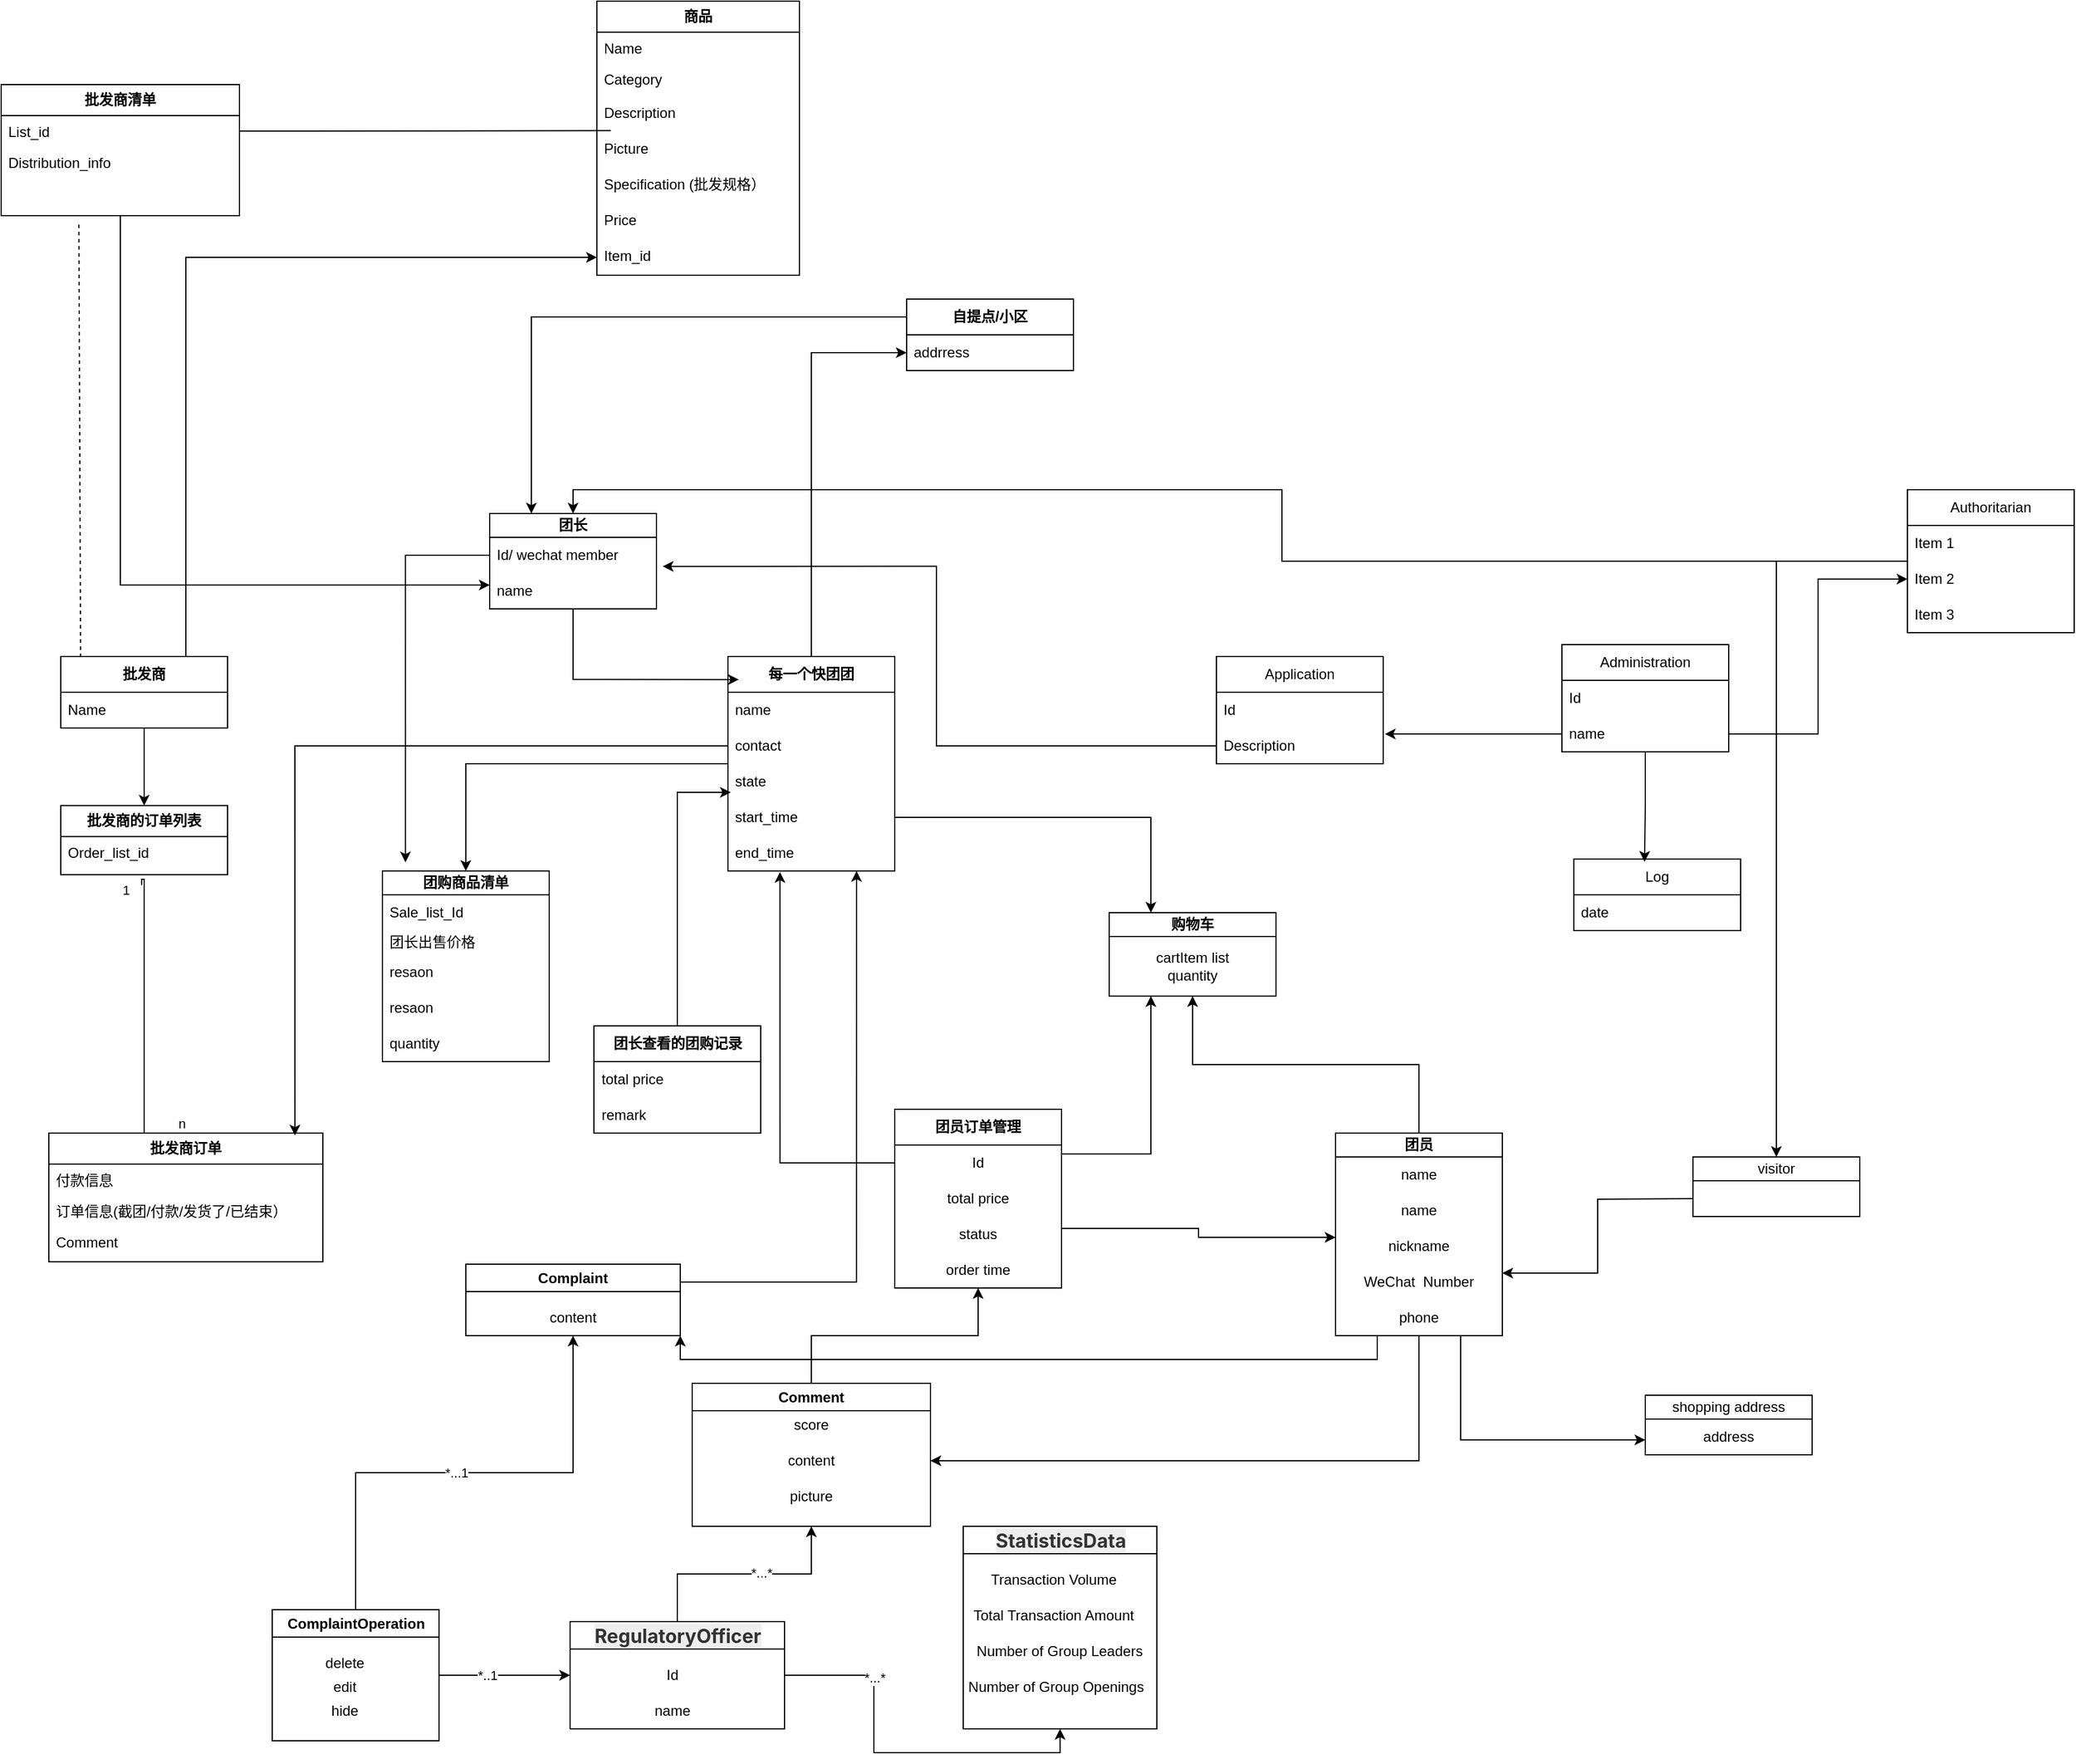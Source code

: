 <mxfile version="22.1.7" type="github">
  <diagram id="C5RBs43oDa-KdzZeNtuy" name="Page-1">
    <mxGraphModel dx="1472" dy="5381" grid="1" gridSize="10" guides="1" tooltips="1" connect="1" arrows="1" fold="1" page="1" pageScale="1" pageWidth="3300" pageHeight="4681" math="0" shadow="0">
      <root>
        <mxCell id="WIyWlLk6GJQsqaUBKTNV-0" />
        <mxCell id="WIyWlLk6GJQsqaUBKTNV-1" parent="WIyWlLk6GJQsqaUBKTNV-0" />
        <mxCell id="FLSXRcaQrhQpmI6K3BEs-14" value="&lt;b&gt;团长&lt;/b&gt;" style="swimlane;fontStyle=0;childLayout=stackLayout;horizontal=1;startSize=20;horizontalStack=0;resizeParent=1;resizeParentMax=0;resizeLast=0;collapsible=1;marginBottom=0;whiteSpace=wrap;html=1;" parent="WIyWlLk6GJQsqaUBKTNV-1" vertex="1">
          <mxGeometry x="970" y="250" width="140" height="80" as="geometry" />
        </mxCell>
        <mxCell id="FLSXRcaQrhQpmI6K3BEs-15" value="Id/ wechat member" style="text;strokeColor=none;fillColor=none;align=left;verticalAlign=middle;spacingLeft=4;spacingRight=4;overflow=hidden;points=[[0,0.5],[1,0.5]];portConstraint=eastwest;rotatable=0;whiteSpace=wrap;html=1;" parent="FLSXRcaQrhQpmI6K3BEs-14" vertex="1">
          <mxGeometry y="20" width="140" height="30" as="geometry" />
        </mxCell>
        <mxCell id="FLSXRcaQrhQpmI6K3BEs-16" value="name" style="text;strokeColor=none;fillColor=none;align=left;verticalAlign=middle;spacingLeft=4;spacingRight=4;overflow=hidden;points=[[0,0.5],[1,0.5]];portConstraint=eastwest;rotatable=0;whiteSpace=wrap;html=1;" parent="FLSXRcaQrhQpmI6K3BEs-14" vertex="1">
          <mxGeometry y="50" width="140" height="30" as="geometry" />
        </mxCell>
        <mxCell id="FLSXRcaQrhQpmI6K3BEs-63" style="edgeStyle=orthogonalEdgeStyle;rounded=0;orthogonalLoop=1;jettySize=auto;html=1;entryX=0.5;entryY=0;entryDx=0;entryDy=0;" parent="WIyWlLk6GJQsqaUBKTNV-1" source="FLSXRcaQrhQpmI6K3BEs-18" target="FLSXRcaQrhQpmI6K3BEs-44" edge="1">
          <mxGeometry relative="1" as="geometry" />
        </mxCell>
        <mxCell id="FLSXRcaQrhQpmI6K3BEs-76" style="edgeStyle=orthogonalEdgeStyle;rounded=0;orthogonalLoop=1;jettySize=auto;html=1;entryX=0;entryY=0.5;entryDx=0;entryDy=0;" parent="WIyWlLk6GJQsqaUBKTNV-1" source="FLSXRcaQrhQpmI6K3BEs-18" target="FLSXRcaQrhQpmI6K3BEs-23" edge="1">
          <mxGeometry relative="1" as="geometry" />
        </mxCell>
        <mxCell id="FLSXRcaQrhQpmI6K3BEs-18" value="&lt;b&gt;每一个快团团&lt;br&gt;&lt;/b&gt;" style="swimlane;fontStyle=0;childLayout=stackLayout;horizontal=1;startSize=30;horizontalStack=0;resizeParent=1;resizeParentMax=0;resizeLast=0;collapsible=1;marginBottom=0;whiteSpace=wrap;html=1;" parent="WIyWlLk6GJQsqaUBKTNV-1" vertex="1">
          <mxGeometry x="1170" y="370" width="140" height="180" as="geometry">
            <mxRectangle x="400" y="420" width="180" height="30" as="alternateBounds" />
          </mxGeometry>
        </mxCell>
        <mxCell id="FLSXRcaQrhQpmI6K3BEs-32" value="name" style="text;strokeColor=none;fillColor=none;align=left;verticalAlign=middle;spacingLeft=4;spacingRight=4;overflow=hidden;points=[[0,0.5],[1,0.5]];portConstraint=eastwest;rotatable=0;whiteSpace=wrap;html=1;" parent="FLSXRcaQrhQpmI6K3BEs-18" vertex="1">
          <mxGeometry y="30" width="140" height="30" as="geometry" />
        </mxCell>
        <mxCell id="FLSXRcaQrhQpmI6K3BEs-35" value="contact" style="text;strokeColor=none;fillColor=none;align=left;verticalAlign=middle;spacingLeft=4;spacingRight=4;overflow=hidden;points=[[0,0.5],[1,0.5]];portConstraint=eastwest;rotatable=0;whiteSpace=wrap;html=1;" parent="FLSXRcaQrhQpmI6K3BEs-18" vertex="1">
          <mxGeometry y="60" width="140" height="30" as="geometry" />
        </mxCell>
        <mxCell id="FLSXRcaQrhQpmI6K3BEs-38" value="state" style="text;strokeColor=none;fillColor=none;align=left;verticalAlign=middle;spacingLeft=4;spacingRight=4;overflow=hidden;points=[[0,0.5],[1,0.5]];portConstraint=eastwest;rotatable=0;whiteSpace=wrap;html=1;" parent="FLSXRcaQrhQpmI6K3BEs-18" vertex="1">
          <mxGeometry y="90" width="140" height="30" as="geometry" />
        </mxCell>
        <mxCell id="FLSXRcaQrhQpmI6K3BEs-37" value="start_time" style="text;strokeColor=none;fillColor=none;align=left;verticalAlign=middle;spacingLeft=4;spacingRight=4;overflow=hidden;points=[[0,0.5],[1,0.5]];portConstraint=eastwest;rotatable=0;whiteSpace=wrap;html=1;" parent="FLSXRcaQrhQpmI6K3BEs-18" vertex="1">
          <mxGeometry y="120" width="140" height="30" as="geometry" />
        </mxCell>
        <mxCell id="FLSXRcaQrhQpmI6K3BEs-78" value="end_time" style="text;strokeColor=none;fillColor=none;align=left;verticalAlign=middle;spacingLeft=4;spacingRight=4;overflow=hidden;points=[[0,0.5],[1,0.5]];portConstraint=eastwest;rotatable=0;whiteSpace=wrap;html=1;" parent="FLSXRcaQrhQpmI6K3BEs-18" vertex="1">
          <mxGeometry y="150" width="140" height="30" as="geometry" />
        </mxCell>
        <mxCell id="auKf7v6juUtQ2hiqWVoD-31" style="edgeStyle=orthogonalEdgeStyle;rounded=0;orthogonalLoop=1;jettySize=auto;html=1;exitX=0;exitY=0.25;exitDx=0;exitDy=0;entryX=0.25;entryY=0;entryDx=0;entryDy=0;" edge="1" parent="WIyWlLk6GJQsqaUBKTNV-1" source="FLSXRcaQrhQpmI6K3BEs-22" target="FLSXRcaQrhQpmI6K3BEs-14">
          <mxGeometry relative="1" as="geometry" />
        </mxCell>
        <mxCell id="FLSXRcaQrhQpmI6K3BEs-22" value="&lt;b&gt;自提点/小区&lt;/b&gt;" style="swimlane;fontStyle=0;childLayout=stackLayout;horizontal=1;startSize=30;horizontalStack=0;resizeParent=1;resizeParentMax=0;resizeLast=0;collapsible=1;marginBottom=0;whiteSpace=wrap;html=1;" parent="WIyWlLk6GJQsqaUBKTNV-1" vertex="1">
          <mxGeometry x="1320" y="70" width="140" height="60" as="geometry" />
        </mxCell>
        <mxCell id="FLSXRcaQrhQpmI6K3BEs-23" value="addrress" style="text;strokeColor=none;fillColor=none;align=left;verticalAlign=middle;spacingLeft=4;spacingRight=4;overflow=hidden;points=[[0,0.5],[1,0.5]];portConstraint=eastwest;rotatable=0;whiteSpace=wrap;html=1;" parent="FLSXRcaQrhQpmI6K3BEs-22" vertex="1">
          <mxGeometry y="30" width="140" height="30" as="geometry" />
        </mxCell>
        <mxCell id="zHlE6_r6prWZN4EpeiVe-24" style="edgeStyle=orthogonalEdgeStyle;rounded=0;orthogonalLoop=1;jettySize=auto;html=1;exitX=0.5;exitY=1;exitDx=0;exitDy=0;entryX=0.5;entryY=0;entryDx=0;entryDy=0;" parent="WIyWlLk6GJQsqaUBKTNV-1" source="FLSXRcaQrhQpmI6K3BEs-27" target="zHlE6_r6prWZN4EpeiVe-20" edge="1">
          <mxGeometry relative="1" as="geometry" />
        </mxCell>
        <mxCell id="auKf7v6juUtQ2hiqWVoD-27" style="edgeStyle=orthogonalEdgeStyle;rounded=0;orthogonalLoop=1;jettySize=auto;html=1;exitX=0.75;exitY=0;exitDx=0;exitDy=0;entryX=0;entryY=0.5;entryDx=0;entryDy=0;" edge="1" parent="WIyWlLk6GJQsqaUBKTNV-1" source="FLSXRcaQrhQpmI6K3BEs-27" target="zHlE6_r6prWZN4EpeiVe-7">
          <mxGeometry relative="1" as="geometry" />
        </mxCell>
        <mxCell id="FLSXRcaQrhQpmI6K3BEs-27" value="&lt;b&gt;批发商&lt;/b&gt;" style="swimlane;fontStyle=0;childLayout=stackLayout;horizontal=1;startSize=30;horizontalStack=0;resizeParent=1;resizeParentMax=0;resizeLast=0;collapsible=1;marginBottom=0;whiteSpace=wrap;html=1;" parent="WIyWlLk6GJQsqaUBKTNV-1" vertex="1">
          <mxGeometry x="610" y="370" width="140" height="60" as="geometry" />
        </mxCell>
        <mxCell id="FLSXRcaQrhQpmI6K3BEs-29" value="Name" style="text;strokeColor=none;fillColor=none;align=left;verticalAlign=middle;spacingLeft=4;spacingRight=4;overflow=hidden;points=[[0,0.5],[1,0.5]];portConstraint=eastwest;rotatable=0;whiteSpace=wrap;html=1;" parent="FLSXRcaQrhQpmI6K3BEs-27" vertex="1">
          <mxGeometry y="30" width="140" height="30" as="geometry" />
        </mxCell>
        <mxCell id="FLSXRcaQrhQpmI6K3BEs-44" value="&lt;b&gt;团购商品清单&lt;/b&gt;" style="swimlane;fontStyle=0;childLayout=stackLayout;horizontal=1;startSize=20;horizontalStack=0;resizeParent=1;resizeParentMax=0;resizeLast=0;collapsible=1;marginBottom=0;whiteSpace=wrap;html=1;" parent="WIyWlLk6GJQsqaUBKTNV-1" vertex="1">
          <mxGeometry x="880" y="550" width="140" height="160" as="geometry" />
        </mxCell>
        <mxCell id="FLSXRcaQrhQpmI6K3BEs-72" value="Sale_list_Id" style="text;strokeColor=none;fillColor=none;align=left;verticalAlign=middle;spacingLeft=4;spacingRight=4;overflow=hidden;points=[[0,0.5],[1,0.5]];portConstraint=eastwest;rotatable=0;whiteSpace=wrap;html=1;" parent="FLSXRcaQrhQpmI6K3BEs-44" vertex="1">
          <mxGeometry y="20" width="140" height="30" as="geometry" />
        </mxCell>
        <mxCell id="FLSXRcaQrhQpmI6K3BEs-45" value="团长出售价格" style="text;strokeColor=none;fillColor=none;align=left;verticalAlign=middle;spacingLeft=4;spacingRight=4;overflow=hidden;points=[[0,0.5],[1,0.5]];portConstraint=eastwest;rotatable=0;whiteSpace=wrap;html=1;" parent="FLSXRcaQrhQpmI6K3BEs-44" vertex="1">
          <mxGeometry y="50" width="140" height="20" as="geometry" />
        </mxCell>
        <mxCell id="FLSXRcaQrhQpmI6K3BEs-77" value="resaon" style="text;strokeColor=none;fillColor=none;align=left;verticalAlign=middle;spacingLeft=4;spacingRight=4;overflow=hidden;points=[[0,0.5],[1,0.5]];portConstraint=eastwest;rotatable=0;whiteSpace=wrap;html=1;" parent="FLSXRcaQrhQpmI6K3BEs-44" vertex="1">
          <mxGeometry y="70" width="140" height="30" as="geometry" />
        </mxCell>
        <mxCell id="zHlE6_r6prWZN4EpeiVe-36" value="resaon" style="text;strokeColor=none;fillColor=none;align=left;verticalAlign=middle;spacingLeft=4;spacingRight=4;overflow=hidden;points=[[0,0.5],[1,0.5]];portConstraint=eastwest;rotatable=0;whiteSpace=wrap;html=1;" parent="FLSXRcaQrhQpmI6K3BEs-44" vertex="1">
          <mxGeometry y="100" width="140" height="30" as="geometry" />
        </mxCell>
        <mxCell id="FLSXRcaQrhQpmI6K3BEs-73" value="quantity" style="text;strokeColor=none;fillColor=none;align=left;verticalAlign=middle;spacingLeft=4;spacingRight=4;overflow=hidden;points=[[0,0.5],[1,0.5]];portConstraint=eastwest;rotatable=0;whiteSpace=wrap;html=1;" parent="FLSXRcaQrhQpmI6K3BEs-44" vertex="1">
          <mxGeometry y="130" width="140" height="30" as="geometry" />
        </mxCell>
        <mxCell id="auKf7v6juUtQ2hiqWVoD-48" style="edgeStyle=orthogonalEdgeStyle;rounded=0;orthogonalLoop=1;jettySize=auto;html=1;exitX=1;exitY=0.25;exitDx=0;exitDy=0;entryX=0.25;entryY=1;entryDx=0;entryDy=0;" edge="1" parent="WIyWlLk6GJQsqaUBKTNV-1" source="FLSXRcaQrhQpmI6K3BEs-79" target="Furqx0xMMHO9A0EJm0AI-12">
          <mxGeometry relative="1" as="geometry" />
        </mxCell>
        <mxCell id="FLSXRcaQrhQpmI6K3BEs-79" value="团员订单管理" style="swimlane;fontStyle=1;childLayout=stackLayout;horizontal=1;startSize=30;horizontalStack=0;resizeParent=1;resizeParentMax=0;resizeLast=0;collapsible=1;marginBottom=0;whiteSpace=wrap;html=1;" parent="WIyWlLk6GJQsqaUBKTNV-1" vertex="1">
          <mxGeometry x="1310" y="750" width="140" height="150" as="geometry" />
        </mxCell>
        <mxCell id="Furqx0xMMHO9A0EJm0AI-26" value="Id" style="text;strokeColor=none;align=center;fillColor=none;html=1;verticalAlign=middle;whiteSpace=wrap;rounded=0;" parent="FLSXRcaQrhQpmI6K3BEs-79" vertex="1">
          <mxGeometry y="30" width="140" height="30" as="geometry" />
        </mxCell>
        <mxCell id="Furqx0xMMHO9A0EJm0AI-27" value="total price" style="text;strokeColor=none;align=center;fillColor=none;html=1;verticalAlign=middle;whiteSpace=wrap;rounded=0;" parent="FLSXRcaQrhQpmI6K3BEs-79" vertex="1">
          <mxGeometry y="60" width="140" height="30" as="geometry" />
        </mxCell>
        <mxCell id="Furqx0xMMHO9A0EJm0AI-28" value="status" style="text;strokeColor=none;align=center;fillColor=none;html=1;verticalAlign=middle;whiteSpace=wrap;rounded=0;" parent="FLSXRcaQrhQpmI6K3BEs-79" vertex="1">
          <mxGeometry y="90" width="140" height="30" as="geometry" />
        </mxCell>
        <mxCell id="Furqx0xMMHO9A0EJm0AI-30" value="order time" style="text;strokeColor=none;align=center;fillColor=none;html=1;verticalAlign=middle;whiteSpace=wrap;rounded=0;" parent="FLSXRcaQrhQpmI6K3BEs-79" vertex="1">
          <mxGeometry y="120" width="140" height="30" as="geometry" />
        </mxCell>
        <mxCell id="Furqx0xMMHO9A0EJm0AI-17" style="edgeStyle=orthogonalEdgeStyle;rounded=0;orthogonalLoop=1;jettySize=auto;html=1;exitX=0.5;exitY=0;exitDx=0;exitDy=0;" parent="WIyWlLk6GJQsqaUBKTNV-1" source="FLSXRcaQrhQpmI6K3BEs-88" target="Furqx0xMMHO9A0EJm0AI-11" edge="1">
          <mxGeometry relative="1" as="geometry" />
        </mxCell>
        <mxCell id="FLSXRcaQrhQpmI6K3BEs-88" value="&lt;b&gt;团员&lt;/b&gt;" style="swimlane;fontStyle=0;childLayout=stackLayout;horizontal=1;startSize=20;horizontalStack=0;resizeParent=1;resizeParentMax=0;resizeLast=0;collapsible=1;marginBottom=0;whiteSpace=wrap;html=1;" parent="WIyWlLk6GJQsqaUBKTNV-1" vertex="1">
          <mxGeometry x="1680" y="770" width="140" height="170" as="geometry" />
        </mxCell>
        <mxCell id="Furqx0xMMHO9A0EJm0AI-6" value="name" style="text;html=1;strokeColor=none;fillColor=none;align=center;verticalAlign=middle;whiteSpace=wrap;rounded=0;" parent="FLSXRcaQrhQpmI6K3BEs-88" vertex="1">
          <mxGeometry y="20" width="140" height="30" as="geometry" />
        </mxCell>
        <mxCell id="Furqx0xMMHO9A0EJm0AI-106" value="name" style="text;html=1;strokeColor=none;fillColor=none;align=center;verticalAlign=middle;whiteSpace=wrap;rounded=0;" parent="FLSXRcaQrhQpmI6K3BEs-88" vertex="1">
          <mxGeometry y="50" width="140" height="30" as="geometry" />
        </mxCell>
        <mxCell id="Furqx0xMMHO9A0EJm0AI-7" value="nickname" style="text;html=1;strokeColor=none;fillColor=none;align=center;verticalAlign=middle;whiteSpace=wrap;rounded=0;" parent="FLSXRcaQrhQpmI6K3BEs-88" vertex="1">
          <mxGeometry y="80" width="140" height="30" as="geometry" />
        </mxCell>
        <mxCell id="Furqx0xMMHO9A0EJm0AI-8" value="WeChat&amp;nbsp; Number" style="text;html=1;strokeColor=none;fillColor=none;align=center;verticalAlign=middle;whiteSpace=wrap;rounded=0;" parent="FLSXRcaQrhQpmI6K3BEs-88" vertex="1">
          <mxGeometry y="110" width="140" height="30" as="geometry" />
        </mxCell>
        <mxCell id="Furqx0xMMHO9A0EJm0AI-9" value="phone" style="text;html=1;strokeColor=none;fillColor=none;align=center;verticalAlign=middle;whiteSpace=wrap;rounded=0;" parent="FLSXRcaQrhQpmI6K3BEs-88" vertex="1">
          <mxGeometry y="140" width="140" height="30" as="geometry" />
        </mxCell>
        <mxCell id="FLSXRcaQrhQpmI6K3BEs-95" value="&lt;b&gt;团长查看的团购记录&lt;/b&gt;" style="swimlane;fontStyle=0;childLayout=stackLayout;horizontal=1;startSize=30;horizontalStack=0;resizeParent=1;resizeParentMax=0;resizeLast=0;collapsible=1;marginBottom=0;whiteSpace=wrap;html=1;" parent="WIyWlLk6GJQsqaUBKTNV-1" vertex="1">
          <mxGeometry x="1057.5" y="680" width="140" height="90" as="geometry" />
        </mxCell>
        <mxCell id="FLSXRcaQrhQpmI6K3BEs-97" value="total price" style="text;strokeColor=none;fillColor=none;align=left;verticalAlign=middle;spacingLeft=4;spacingRight=4;overflow=hidden;points=[[0,0.5],[1,0.5]];portConstraint=eastwest;rotatable=0;whiteSpace=wrap;html=1;" parent="FLSXRcaQrhQpmI6K3BEs-95" vertex="1">
          <mxGeometry y="30" width="140" height="30" as="geometry" />
        </mxCell>
        <mxCell id="FLSXRcaQrhQpmI6K3BEs-100" value="remark" style="text;strokeColor=none;fillColor=none;align=left;verticalAlign=middle;spacingLeft=4;spacingRight=4;overflow=hidden;points=[[0,0.5],[1,0.5]];portConstraint=eastwest;rotatable=0;whiteSpace=wrap;html=1;" parent="FLSXRcaQrhQpmI6K3BEs-95" vertex="1">
          <mxGeometry y="60" width="140" height="30" as="geometry" />
        </mxCell>
        <mxCell id="FLSXRcaQrhQpmI6K3BEs-99" style="edgeStyle=orthogonalEdgeStyle;rounded=0;orthogonalLoop=1;jettySize=auto;html=1;entryX=0.017;entryY=-0.2;entryDx=0;entryDy=0;entryPerimeter=0;" parent="WIyWlLk6GJQsqaUBKTNV-1" source="FLSXRcaQrhQpmI6K3BEs-95" target="FLSXRcaQrhQpmI6K3BEs-37" edge="1">
          <mxGeometry relative="1" as="geometry" />
        </mxCell>
        <mxCell id="CpdFyNP3QR30UHDi-ozx-0" value="&lt;strong style=&quot;margin-top: 0px; margin-bottom: 0px; color: rgb(51, 51, 51); font-family: -apple-system, &amp;quot;system-ui&amp;quot;, &amp;quot;Segoe UI&amp;quot;, Roboto, Oxygen, Ubuntu, Cantarell, &amp;quot;Fira Sans&amp;quot;, &amp;quot;Droid Sans&amp;quot;, &amp;quot;Helvetica Neue&amp;quot;, sans-serif; font-size: 16px; text-align: left; background-color: rgb(238, 238, 238);&quot;&gt;StatisticsData&lt;/strong&gt;" style="swimlane;whiteSpace=wrap;html=1;" parent="WIyWlLk6GJQsqaUBKTNV-1" vertex="1">
          <mxGeometry x="1367.5" y="1100" width="162.5" height="170" as="geometry" />
        </mxCell>
        <mxCell id="CpdFyNP3QR30UHDi-ozx-1" value="Transaction Volume" style="text;html=1;align=center;verticalAlign=middle;resizable=0;points=[];autosize=1;strokeColor=none;fillColor=none;" parent="CpdFyNP3QR30UHDi-ozx-0" vertex="1">
          <mxGeometry x="10" y="30" width="130" height="30" as="geometry" />
        </mxCell>
        <mxCell id="CpdFyNP3QR30UHDi-ozx-2" value="Total Transaction Amount" style="text;html=1;align=center;verticalAlign=middle;resizable=0;points=[];autosize=1;strokeColor=none;fillColor=none;" parent="CpdFyNP3QR30UHDi-ozx-0" vertex="1">
          <mxGeometry x="-5" y="60" width="160" height="30" as="geometry" />
        </mxCell>
        <mxCell id="CpdFyNP3QR30UHDi-ozx-3" value="Number of Group Leaders" style="text;html=1;align=center;verticalAlign=middle;resizable=0;points=[];autosize=1;strokeColor=none;fillColor=none;" parent="CpdFyNP3QR30UHDi-ozx-0" vertex="1">
          <mxGeometry y="90" width="160" height="30" as="geometry" />
        </mxCell>
        <mxCell id="CpdFyNP3QR30UHDi-ozx-4" value="Number of Group Openings" style="text;html=1;align=center;verticalAlign=middle;resizable=0;points=[];autosize=1;strokeColor=none;fillColor=none;" parent="CpdFyNP3QR30UHDi-ozx-0" vertex="1">
          <mxGeometry x="-7.5" y="120" width="170" height="30" as="geometry" />
        </mxCell>
        <mxCell id="CpdFyNP3QR30UHDi-ozx-5" style="edgeStyle=orthogonalEdgeStyle;rounded=0;orthogonalLoop=1;jettySize=auto;html=1;exitX=1;exitY=0.5;exitDx=0;exitDy=0;entryX=0.5;entryY=1;entryDx=0;entryDy=0;" parent="WIyWlLk6GJQsqaUBKTNV-1" source="CpdFyNP3QR30UHDi-ozx-9" target="CpdFyNP3QR30UHDi-ozx-0" edge="1">
          <mxGeometry relative="1" as="geometry" />
        </mxCell>
        <mxCell id="CpdFyNP3QR30UHDi-ozx-6" value="*...*" style="edgeLabel;html=1;align=center;verticalAlign=middle;resizable=0;points=[];" parent="CpdFyNP3QR30UHDi-ozx-5" vertex="1" connectable="0">
          <mxGeometry x="-0.517" relative="1" as="geometry">
            <mxPoint as="offset" />
          </mxGeometry>
        </mxCell>
        <mxCell id="CpdFyNP3QR30UHDi-ozx-7" style="edgeStyle=orthogonalEdgeStyle;rounded=0;orthogonalLoop=1;jettySize=auto;html=1;exitX=0.5;exitY=0;exitDx=0;exitDy=0;entryX=0.5;entryY=1;entryDx=0;entryDy=0;" parent="WIyWlLk6GJQsqaUBKTNV-1" source="CpdFyNP3QR30UHDi-ozx-9" target="CpdFyNP3QR30UHDi-ozx-14" edge="1">
          <mxGeometry relative="1" as="geometry" />
        </mxCell>
        <mxCell id="CpdFyNP3QR30UHDi-ozx-8" value="*...*" style="edgeLabel;html=1;align=center;verticalAlign=middle;resizable=0;points=[];" parent="CpdFyNP3QR30UHDi-ozx-7" vertex="1" connectable="0">
          <mxGeometry x="0.143" y="1" relative="1" as="geometry">
            <mxPoint as="offset" />
          </mxGeometry>
        </mxCell>
        <mxCell id="CpdFyNP3QR30UHDi-ozx-9" value="&lt;strong style=&quot;margin-top: 0px; margin-bottom: 0px; color: rgb(51, 51, 51); font-family: -apple-system, &amp;quot;system-ui&amp;quot;, &amp;quot;Segoe UI&amp;quot;, Roboto, Oxygen, Ubuntu, Cantarell, &amp;quot;Fira Sans&amp;quot;, &amp;quot;Droid Sans&amp;quot;, &amp;quot;Helvetica Neue&amp;quot;, sans-serif; font-size: 16px; text-align: left; background-color: rgb(238, 238, 238);&quot;&gt;RegulatoryOfficer&lt;/strong&gt;" style="swimlane;whiteSpace=wrap;html=1;" parent="WIyWlLk6GJQsqaUBKTNV-1" vertex="1">
          <mxGeometry x="1037.5" y="1180" width="180" height="90" as="geometry" />
        </mxCell>
        <mxCell id="CpdFyNP3QR30UHDi-ozx-10" value="name" style="text;html=1;align=center;verticalAlign=middle;resizable=0;points=[];autosize=1;strokeColor=none;fillColor=none;" parent="CpdFyNP3QR30UHDi-ozx-9" vertex="1">
          <mxGeometry x="60" y="60" width="50" height="30" as="geometry" />
        </mxCell>
        <mxCell id="CpdFyNP3QR30UHDi-ozx-11" value="Id" style="text;html=1;align=center;verticalAlign=middle;resizable=0;points=[];autosize=1;strokeColor=none;fillColor=none;" parent="CpdFyNP3QR30UHDi-ozx-9" vertex="1">
          <mxGeometry x="70" y="30" width="30" height="30" as="geometry" />
        </mxCell>
        <mxCell id="CpdFyNP3QR30UHDi-ozx-12" value="Complaint" style="swimlane;whiteSpace=wrap;html=1;" parent="WIyWlLk6GJQsqaUBKTNV-1" vertex="1">
          <mxGeometry x="950" y="880" width="180" height="60" as="geometry" />
        </mxCell>
        <mxCell id="Furqx0xMMHO9A0EJm0AI-55" value="content" style="text;strokeColor=none;align=center;fillColor=none;html=1;verticalAlign=middle;whiteSpace=wrap;rounded=0;" parent="CpdFyNP3QR30UHDi-ozx-12" vertex="1">
          <mxGeometry y="30" width="180" height="30" as="geometry" />
        </mxCell>
        <mxCell id="CpdFyNP3QR30UHDi-ozx-14" value="Comment" style="swimlane;whiteSpace=wrap;html=1;" parent="WIyWlLk6GJQsqaUBKTNV-1" vertex="1">
          <mxGeometry x="1140" y="980" width="200" height="120" as="geometry" />
        </mxCell>
        <mxCell id="Furqx0xMMHO9A0EJm0AI-43" value="score" style="text;strokeColor=none;align=center;fillColor=none;html=1;verticalAlign=middle;whiteSpace=wrap;rounded=0;" parent="CpdFyNP3QR30UHDi-ozx-14" vertex="1">
          <mxGeometry y="20" width="200" height="30" as="geometry" />
        </mxCell>
        <mxCell id="Furqx0xMMHO9A0EJm0AI-46" value="content" style="text;strokeColor=none;align=center;fillColor=none;html=1;verticalAlign=middle;whiteSpace=wrap;rounded=0;" parent="CpdFyNP3QR30UHDi-ozx-14" vertex="1">
          <mxGeometry y="50" width="200" height="30" as="geometry" />
        </mxCell>
        <mxCell id="Furqx0xMMHO9A0EJm0AI-48" value="picture" style="text;strokeColor=none;align=center;fillColor=none;html=1;verticalAlign=middle;whiteSpace=wrap;rounded=0;" parent="CpdFyNP3QR30UHDi-ozx-14" vertex="1">
          <mxGeometry y="80" width="200" height="30" as="geometry" />
        </mxCell>
        <mxCell id="CpdFyNP3QR30UHDi-ozx-16" style="edgeStyle=orthogonalEdgeStyle;rounded=0;orthogonalLoop=1;jettySize=auto;html=1;exitX=1;exitY=0.5;exitDx=0;exitDy=0;entryX=0;entryY=0.5;entryDx=0;entryDy=0;" parent="WIyWlLk6GJQsqaUBKTNV-1" source="CpdFyNP3QR30UHDi-ozx-20" target="CpdFyNP3QR30UHDi-ozx-9" edge="1">
          <mxGeometry relative="1" as="geometry" />
        </mxCell>
        <mxCell id="CpdFyNP3QR30UHDi-ozx-17" value="*..1" style="edgeLabel;html=1;align=center;verticalAlign=middle;resizable=0;points=[];" parent="CpdFyNP3QR30UHDi-ozx-16" vertex="1" connectable="0">
          <mxGeometry x="-0.277" relative="1" as="geometry">
            <mxPoint as="offset" />
          </mxGeometry>
        </mxCell>
        <mxCell id="CpdFyNP3QR30UHDi-ozx-18" style="edgeStyle=orthogonalEdgeStyle;rounded=0;orthogonalLoop=1;jettySize=auto;html=1;exitX=0.5;exitY=0;exitDx=0;exitDy=0;entryX=0.5;entryY=1;entryDx=0;entryDy=0;" parent="WIyWlLk6GJQsqaUBKTNV-1" source="CpdFyNP3QR30UHDi-ozx-20" target="CpdFyNP3QR30UHDi-ozx-12" edge="1">
          <mxGeometry relative="1" as="geometry" />
        </mxCell>
        <mxCell id="CpdFyNP3QR30UHDi-ozx-19" value="*...1" style="edgeLabel;html=1;align=center;verticalAlign=middle;resizable=0;points=[];" parent="CpdFyNP3QR30UHDi-ozx-18" vertex="1" connectable="0">
          <mxGeometry x="-0.035" relative="1" as="geometry">
            <mxPoint as="offset" />
          </mxGeometry>
        </mxCell>
        <mxCell id="CpdFyNP3QR30UHDi-ozx-20" value="ComplaintOperation" style="swimlane;whiteSpace=wrap;html=1;" parent="WIyWlLk6GJQsqaUBKTNV-1" vertex="1">
          <mxGeometry x="787.5" y="1170" width="140" height="110" as="geometry" />
        </mxCell>
        <mxCell id="CpdFyNP3QR30UHDi-ozx-21" value="delete" style="text;html=1;align=center;verticalAlign=middle;resizable=0;points=[];autosize=1;strokeColor=none;fillColor=none;" parent="CpdFyNP3QR30UHDi-ozx-20" vertex="1">
          <mxGeometry x="30" y="30" width="60" height="30" as="geometry" />
        </mxCell>
        <mxCell id="CpdFyNP3QR30UHDi-ozx-22" value="edit" style="text;html=1;align=center;verticalAlign=middle;resizable=0;points=[];autosize=1;strokeColor=none;fillColor=none;" parent="CpdFyNP3QR30UHDi-ozx-20" vertex="1">
          <mxGeometry x="40" y="50" width="40" height="30" as="geometry" />
        </mxCell>
        <mxCell id="CpdFyNP3QR30UHDi-ozx-23" value="hide" style="text;html=1;align=center;verticalAlign=middle;resizable=0;points=[];autosize=1;strokeColor=none;fillColor=none;" parent="CpdFyNP3QR30UHDi-ozx-20" vertex="1">
          <mxGeometry x="35" y="70" width="50" height="30" as="geometry" />
        </mxCell>
        <mxCell id="Furqx0xMMHO9A0EJm0AI-11" value="&lt;b&gt;购物车&lt;/b&gt;" style="swimlane;fontStyle=0;childLayout=stackLayout;horizontal=1;startSize=20;horizontalStack=0;resizeParent=1;resizeParentMax=0;resizeLast=0;collapsible=1;marginBottom=0;whiteSpace=wrap;html=1;" parent="WIyWlLk6GJQsqaUBKTNV-1" vertex="1">
          <mxGeometry x="1490" y="585" width="140" height="70" as="geometry" />
        </mxCell>
        <mxCell id="Furqx0xMMHO9A0EJm0AI-12" value="cartItem list&lt;br&gt;quantity" style="text;html=1;strokeColor=none;fillColor=none;align=center;verticalAlign=middle;whiteSpace=wrap;rounded=0;" parent="Furqx0xMMHO9A0EJm0AI-11" vertex="1">
          <mxGeometry y="20" width="140" height="50" as="geometry" />
        </mxCell>
        <mxCell id="Furqx0xMMHO9A0EJm0AI-39" style="edgeStyle=orthogonalEdgeStyle;rounded=0;orthogonalLoop=1;jettySize=auto;html=1;exitX=0.5;exitY=0;exitDx=0;exitDy=0;entryX=0.5;entryY=1;entryDx=0;entryDy=0;" parent="WIyWlLk6GJQsqaUBKTNV-1" source="CpdFyNP3QR30UHDi-ozx-14" target="Furqx0xMMHO9A0EJm0AI-30" edge="1">
          <mxGeometry relative="1" as="geometry" />
        </mxCell>
        <mxCell id="Furqx0xMMHO9A0EJm0AI-105" style="edgeStyle=orthogonalEdgeStyle;rounded=0;orthogonalLoop=1;jettySize=auto;html=1;exitX=1;exitY=0.25;exitDx=0;exitDy=0;entryX=0.771;entryY=0.999;entryDx=0;entryDy=0;entryPerimeter=0;" parent="WIyWlLk6GJQsqaUBKTNV-1" source="CpdFyNP3QR30UHDi-ozx-12" target="FLSXRcaQrhQpmI6K3BEs-78" edge="1">
          <mxGeometry relative="1" as="geometry" />
        </mxCell>
        <mxCell id="Furqx0xMMHO9A0EJm0AI-107" value="visitor" style="swimlane;fontStyle=0;childLayout=stackLayout;horizontal=1;startSize=20;horizontalStack=0;resizeParent=1;resizeParentMax=0;resizeLast=0;collapsible=1;marginBottom=0;whiteSpace=wrap;html=1;" parent="WIyWlLk6GJQsqaUBKTNV-1" vertex="1">
          <mxGeometry x="1980" y="790" width="140" height="50" as="geometry" />
        </mxCell>
        <mxCell id="Furqx0xMMHO9A0EJm0AI-111" style="edgeStyle=orthogonalEdgeStyle;rounded=0;orthogonalLoop=1;jettySize=auto;html=1;exitX=0;exitY=0.5;exitDx=0;exitDy=0;entryX=1;entryY=0.25;entryDx=0;entryDy=0;" parent="WIyWlLk6GJQsqaUBKTNV-1" target="Furqx0xMMHO9A0EJm0AI-8" edge="1">
          <mxGeometry relative="1" as="geometry">
            <mxPoint x="1980" y="825" as="sourcePoint" />
          </mxGeometry>
        </mxCell>
        <mxCell id="Furqx0xMMHO9A0EJm0AI-119" value="shopping address" style="swimlane;fontStyle=0;childLayout=stackLayout;horizontal=1;startSize=20;horizontalStack=0;resizeParent=1;resizeParentMax=0;resizeLast=0;collapsible=1;marginBottom=0;whiteSpace=wrap;html=1;" parent="WIyWlLk6GJQsqaUBKTNV-1" vertex="1">
          <mxGeometry x="1940" y="990" width="140" height="50" as="geometry" />
        </mxCell>
        <mxCell id="Furqx0xMMHO9A0EJm0AI-123" style="edgeStyle=orthogonalEdgeStyle;rounded=0;orthogonalLoop=1;jettySize=auto;html=1;exitX=0.5;exitY=1;exitDx=0;exitDy=0;entryX=0.5;entryY=1;entryDx=0;entryDy=0;" parent="Furqx0xMMHO9A0EJm0AI-119" source="Furqx0xMMHO9A0EJm0AI-122" target="Furqx0xMMHO9A0EJm0AI-119" edge="1">
          <mxGeometry relative="1" as="geometry" />
        </mxCell>
        <mxCell id="Furqx0xMMHO9A0EJm0AI-122" value="address" style="text;strokeColor=none;align=center;fillColor=none;html=1;verticalAlign=middle;whiteSpace=wrap;rounded=0;" parent="Furqx0xMMHO9A0EJm0AI-119" vertex="1">
          <mxGeometry y="20" width="140" height="30" as="geometry" />
        </mxCell>
        <mxCell id="Furqx0xMMHO9A0EJm0AI-120" style="edgeStyle=orthogonalEdgeStyle;rounded=0;orthogonalLoop=1;jettySize=auto;html=1;exitX=0.75;exitY=1;exitDx=0;exitDy=0;entryX=0;entryY=0.75;entryDx=0;entryDy=0;" parent="WIyWlLk6GJQsqaUBKTNV-1" source="Furqx0xMMHO9A0EJm0AI-9" target="Furqx0xMMHO9A0EJm0AI-119" edge="1">
          <mxGeometry relative="1" as="geometry" />
        </mxCell>
        <mxCell id="Furqx0xMMHO9A0EJm0AI-76" style="edgeStyle=orthogonalEdgeStyle;rounded=0;orthogonalLoop=1;jettySize=auto;html=1;exitX=0.5;exitY=1;exitDx=0;exitDy=0;entryX=1;entryY=0.5;entryDx=0;entryDy=0;" parent="WIyWlLk6GJQsqaUBKTNV-1" source="Furqx0xMMHO9A0EJm0AI-9" target="Furqx0xMMHO9A0EJm0AI-46" edge="1">
          <mxGeometry relative="1" as="geometry">
            <mxPoint x="1750" y="970" as="sourcePoint" />
          </mxGeometry>
        </mxCell>
        <mxCell id="Furqx0xMMHO9A0EJm0AI-82" style="edgeStyle=orthogonalEdgeStyle;rounded=0;orthogonalLoop=1;jettySize=auto;html=1;exitX=0.25;exitY=1;exitDx=0;exitDy=0;entryX=1;entryY=1;entryDx=0;entryDy=0;" parent="WIyWlLk6GJQsqaUBKTNV-1" source="Furqx0xMMHO9A0EJm0AI-9" target="Furqx0xMMHO9A0EJm0AI-55" edge="1">
          <mxGeometry relative="1" as="geometry">
            <mxPoint x="1715" y="970" as="sourcePoint" />
          </mxGeometry>
        </mxCell>
        <object label="&lt;b&gt;商品&lt;/b&gt;" id="zHlE6_r6prWZN4EpeiVe-0">
          <mxCell style="swimlane;fontStyle=0;childLayout=stackLayout;horizontal=1;startSize=26;fillColor=none;horizontalStack=0;resizeParent=1;resizeParentMax=0;resizeLast=0;collapsible=1;marginBottom=0;whiteSpace=wrap;html=1;" parent="WIyWlLk6GJQsqaUBKTNV-1" vertex="1">
            <mxGeometry x="1060" y="-180" width="170" height="230" as="geometry" />
          </mxCell>
        </object>
        <mxCell id="zHlE6_r6prWZN4EpeiVe-1" value="Name" style="text;strokeColor=none;fillColor=none;align=left;verticalAlign=top;spacingLeft=4;spacingRight=4;overflow=hidden;rotatable=0;points=[[0,0.5],[1,0.5]];portConstraint=eastwest;whiteSpace=wrap;html=1;" parent="zHlE6_r6prWZN4EpeiVe-0" vertex="1">
          <mxGeometry y="26" width="170" height="26" as="geometry" />
        </mxCell>
        <mxCell id="zHlE6_r6prWZN4EpeiVe-2" value="Category" style="text;strokeColor=none;fillColor=none;align=left;verticalAlign=top;spacingLeft=4;spacingRight=4;overflow=hidden;rotatable=0;points=[[0,0.5],[1,0.5]];portConstraint=eastwest;whiteSpace=wrap;html=1;" parent="zHlE6_r6prWZN4EpeiVe-0" vertex="1">
          <mxGeometry y="52" width="170" height="28" as="geometry" />
        </mxCell>
        <mxCell id="zHlE6_r6prWZN4EpeiVe-3" value="Description" style="text;strokeColor=none;fillColor=none;align=left;verticalAlign=top;spacingLeft=4;spacingRight=4;overflow=hidden;rotatable=0;points=[[0,0.5],[1,0.5]];portConstraint=eastwest;whiteSpace=wrap;html=1;" parent="zHlE6_r6prWZN4EpeiVe-0" vertex="1">
          <mxGeometry y="80" width="170" height="30" as="geometry" />
        </mxCell>
        <mxCell id="zHlE6_r6prWZN4EpeiVe-9" value="Picture" style="text;strokeColor=none;fillColor=none;align=left;verticalAlign=top;spacingLeft=4;spacingRight=4;overflow=hidden;rotatable=0;points=[[0,0.5],[1,0.5]];portConstraint=eastwest;whiteSpace=wrap;html=1;" parent="zHlE6_r6prWZN4EpeiVe-0" vertex="1">
          <mxGeometry y="110" width="170" height="30" as="geometry" />
        </mxCell>
        <mxCell id="zHlE6_r6prWZN4EpeiVe-11" value="Specification (批发规格）" style="text;strokeColor=none;fillColor=none;align=left;verticalAlign=top;spacingLeft=4;spacingRight=4;overflow=hidden;rotatable=0;points=[[0,0.5],[1,0.5]];portConstraint=eastwest;whiteSpace=wrap;html=1;" parent="zHlE6_r6prWZN4EpeiVe-0" vertex="1">
          <mxGeometry y="140" width="170" height="30" as="geometry" />
        </mxCell>
        <mxCell id="zHlE6_r6prWZN4EpeiVe-10" value="Price" style="text;strokeColor=none;fillColor=none;align=left;verticalAlign=top;spacingLeft=4;spacingRight=4;overflow=hidden;rotatable=0;points=[[0,0.5],[1,0.5]];portConstraint=eastwest;whiteSpace=wrap;html=1;" parent="zHlE6_r6prWZN4EpeiVe-0" vertex="1">
          <mxGeometry y="170" width="170" height="30" as="geometry" />
        </mxCell>
        <mxCell id="zHlE6_r6prWZN4EpeiVe-7" value="Item_id" style="text;strokeColor=none;fillColor=none;align=left;verticalAlign=top;spacingLeft=4;spacingRight=4;overflow=hidden;rotatable=0;points=[[0,0.5],[1,0.5]];portConstraint=eastwest;whiteSpace=wrap;html=1;" parent="zHlE6_r6prWZN4EpeiVe-0" vertex="1">
          <mxGeometry y="200" width="170" height="30" as="geometry" />
        </mxCell>
        <mxCell id="auKf7v6juUtQ2hiqWVoD-32" style="edgeStyle=orthogonalEdgeStyle;rounded=0;orthogonalLoop=1;jettySize=auto;html=1;exitX=0.5;exitY=1;exitDx=0;exitDy=0;entryX=0;entryY=0.75;entryDx=0;entryDy=0;" edge="1" parent="WIyWlLk6GJQsqaUBKTNV-1" source="zHlE6_r6prWZN4EpeiVe-14" target="FLSXRcaQrhQpmI6K3BEs-14">
          <mxGeometry relative="1" as="geometry" />
        </mxCell>
        <mxCell id="zHlE6_r6prWZN4EpeiVe-14" value="&lt;b&gt;批发商清单&lt;/b&gt;" style="swimlane;fontStyle=0;childLayout=stackLayout;horizontal=1;startSize=26;fillColor=none;horizontalStack=0;resizeParent=1;resizeParentMax=0;resizeLast=0;collapsible=1;marginBottom=0;whiteSpace=wrap;html=1;" parent="WIyWlLk6GJQsqaUBKTNV-1" vertex="1">
          <mxGeometry x="560" y="-110" width="200" height="110" as="geometry" />
        </mxCell>
        <mxCell id="zHlE6_r6prWZN4EpeiVe-15" value="List_id" style="text;strokeColor=none;fillColor=none;align=left;verticalAlign=top;spacingLeft=4;spacingRight=4;overflow=hidden;rotatable=0;points=[[0,0.5],[1,0.5]];portConstraint=eastwest;whiteSpace=wrap;html=1;" parent="zHlE6_r6prWZN4EpeiVe-14" vertex="1">
          <mxGeometry y="26" width="200" height="26" as="geometry" />
        </mxCell>
        <mxCell id="zHlE6_r6prWZN4EpeiVe-29" value="Distribution_info" style="text;strokeColor=none;fillColor=none;align=left;verticalAlign=top;spacingLeft=4;spacingRight=4;overflow=hidden;rotatable=0;points=[[0,0.5],[1,0.5]];portConstraint=eastwest;whiteSpace=wrap;html=1;" parent="zHlE6_r6prWZN4EpeiVe-14" vertex="1">
          <mxGeometry y="52" width="200" height="58" as="geometry" />
        </mxCell>
        <mxCell id="zHlE6_r6prWZN4EpeiVe-20" value="&lt;b&gt;批发商的订单列表&lt;br&gt;&lt;/b&gt;" style="swimlane;fontStyle=0;childLayout=stackLayout;horizontal=1;startSize=26;fillColor=none;horizontalStack=0;resizeParent=1;resizeParentMax=0;resizeLast=0;collapsible=1;marginBottom=0;whiteSpace=wrap;html=1;" parent="WIyWlLk6GJQsqaUBKTNV-1" vertex="1">
          <mxGeometry x="610" y="495.13" width="140" height="58" as="geometry" />
        </mxCell>
        <mxCell id="zHlE6_r6prWZN4EpeiVe-21" value="Order_list_id&lt;br&gt;" style="text;strokeColor=none;fillColor=none;align=left;verticalAlign=top;spacingLeft=4;spacingRight=4;overflow=hidden;rotatable=0;points=[[0,0.5],[1,0.5]];portConstraint=eastwest;whiteSpace=wrap;html=1;" parent="zHlE6_r6prWZN4EpeiVe-20" vertex="1">
          <mxGeometry y="26" width="140" height="32" as="geometry" />
        </mxCell>
        <mxCell id="zHlE6_r6prWZN4EpeiVe-25" value="&lt;b&gt;批发商订单&lt;/b&gt;" style="swimlane;fontStyle=0;childLayout=stackLayout;horizontal=1;startSize=26;fillColor=none;horizontalStack=0;resizeParent=1;resizeParentMax=0;resizeLast=0;collapsible=1;marginBottom=0;whiteSpace=wrap;html=1;" parent="WIyWlLk6GJQsqaUBKTNV-1" vertex="1">
          <mxGeometry x="600" y="770" width="230" height="108" as="geometry" />
        </mxCell>
        <mxCell id="zHlE6_r6prWZN4EpeiVe-27" value="付款信息" style="text;strokeColor=none;fillColor=none;align=left;verticalAlign=top;spacingLeft=4;spacingRight=4;overflow=hidden;rotatable=0;points=[[0,0.5],[1,0.5]];portConstraint=eastwest;whiteSpace=wrap;html=1;" parent="zHlE6_r6prWZN4EpeiVe-25" vertex="1">
          <mxGeometry y="26" width="230" height="26" as="geometry" />
        </mxCell>
        <mxCell id="zHlE6_r6prWZN4EpeiVe-28" value="订单信息(截团/付款/发货了/已结束）" style="text;strokeColor=none;fillColor=none;align=left;verticalAlign=top;spacingLeft=4;spacingRight=4;overflow=hidden;rotatable=0;points=[[0,0.5],[1,0.5]];portConstraint=eastwest;whiteSpace=wrap;html=1;" parent="zHlE6_r6prWZN4EpeiVe-25" vertex="1">
          <mxGeometry y="52" width="230" height="26" as="geometry" />
        </mxCell>
        <mxCell id="zHlE6_r6prWZN4EpeiVe-32" value="Comment" style="text;strokeColor=none;fillColor=none;align=left;verticalAlign=top;spacingLeft=4;spacingRight=4;overflow=hidden;rotatable=0;points=[[0,0.5],[1,0.5]];portConstraint=eastwest;whiteSpace=wrap;html=1;" parent="zHlE6_r6prWZN4EpeiVe-25" vertex="1">
          <mxGeometry y="78" width="230" height="30" as="geometry" />
        </mxCell>
        <mxCell id="zHlE6_r6prWZN4EpeiVe-34" style="edgeStyle=orthogonalEdgeStyle;rounded=0;orthogonalLoop=1;jettySize=auto;html=1;exitX=0;exitY=0.5;exitDx=0;exitDy=0;entryX=0.898;entryY=0.018;entryDx=0;entryDy=0;entryPerimeter=0;" parent="WIyWlLk6GJQsqaUBKTNV-1" source="FLSXRcaQrhQpmI6K3BEs-35" target="zHlE6_r6prWZN4EpeiVe-25" edge="1">
          <mxGeometry relative="1" as="geometry" />
        </mxCell>
        <mxCell id="Jk1Ubr1bDs1-njulUNPM-0" value="Administration" style="swimlane;fontStyle=0;childLayout=stackLayout;horizontal=1;startSize=30;horizontalStack=0;resizeParent=1;resizeParentMax=0;resizeLast=0;collapsible=1;marginBottom=0;whiteSpace=wrap;html=1;" parent="WIyWlLk6GJQsqaUBKTNV-1" vertex="1">
          <mxGeometry x="1870" y="360" width="140" height="90" as="geometry" />
        </mxCell>
        <mxCell id="Jk1Ubr1bDs1-njulUNPM-1" value="Id" style="text;strokeColor=none;fillColor=none;align=left;verticalAlign=middle;spacingLeft=4;spacingRight=4;overflow=hidden;points=[[0,0.5],[1,0.5]];portConstraint=eastwest;rotatable=0;whiteSpace=wrap;html=1;" parent="Jk1Ubr1bDs1-njulUNPM-0" vertex="1">
          <mxGeometry y="30" width="140" height="30" as="geometry" />
        </mxCell>
        <mxCell id="Jk1Ubr1bDs1-njulUNPM-2" value="name" style="text;strokeColor=none;fillColor=none;align=left;verticalAlign=middle;spacingLeft=4;spacingRight=4;overflow=hidden;points=[[0,0.5],[1,0.5]];portConstraint=eastwest;rotatable=0;whiteSpace=wrap;html=1;" parent="Jk1Ubr1bDs1-njulUNPM-0" vertex="1">
          <mxGeometry y="60" width="140" height="30" as="geometry" />
        </mxCell>
        <mxCell id="Jk1Ubr1bDs1-njulUNPM-4" value="Application" style="swimlane;fontStyle=0;childLayout=stackLayout;horizontal=1;startSize=30;horizontalStack=0;resizeParent=1;resizeParentMax=0;resizeLast=0;collapsible=1;marginBottom=0;whiteSpace=wrap;html=1;" parent="WIyWlLk6GJQsqaUBKTNV-1" vertex="1">
          <mxGeometry x="1580" y="370" width="140" height="90" as="geometry" />
        </mxCell>
        <mxCell id="Jk1Ubr1bDs1-njulUNPM-5" value="Id" style="text;strokeColor=none;fillColor=none;align=left;verticalAlign=middle;spacingLeft=4;spacingRight=4;overflow=hidden;points=[[0,0.5],[1,0.5]];portConstraint=eastwest;rotatable=0;whiteSpace=wrap;html=1;" parent="Jk1Ubr1bDs1-njulUNPM-4" vertex="1">
          <mxGeometry y="30" width="140" height="30" as="geometry" />
        </mxCell>
        <mxCell id="Jk1Ubr1bDs1-njulUNPM-6" value="Description" style="text;strokeColor=none;fillColor=none;align=left;verticalAlign=middle;spacingLeft=4;spacingRight=4;overflow=hidden;points=[[0,0.5],[1,0.5]];portConstraint=eastwest;rotatable=0;whiteSpace=wrap;html=1;" parent="Jk1Ubr1bDs1-njulUNPM-4" vertex="1">
          <mxGeometry y="60" width="140" height="30" as="geometry" />
        </mxCell>
        <mxCell id="Jk1Ubr1bDs1-njulUNPM-9" style="edgeStyle=orthogonalEdgeStyle;rounded=0;orthogonalLoop=1;jettySize=auto;html=1;entryX=1.038;entryY=-0.189;entryDx=0;entryDy=0;entryPerimeter=0;" parent="WIyWlLk6GJQsqaUBKTNV-1" source="Jk1Ubr1bDs1-njulUNPM-6" target="FLSXRcaQrhQpmI6K3BEs-16" edge="1">
          <mxGeometry relative="1" as="geometry" />
        </mxCell>
        <mxCell id="Jk1Ubr1bDs1-njulUNPM-10" style="edgeStyle=orthogonalEdgeStyle;rounded=0;orthogonalLoop=1;jettySize=auto;html=1;entryX=1.01;entryY=0.167;entryDx=0;entryDy=0;entryPerimeter=0;" parent="WIyWlLk6GJQsqaUBKTNV-1" source="Jk1Ubr1bDs1-njulUNPM-2" target="Jk1Ubr1bDs1-njulUNPM-6" edge="1">
          <mxGeometry relative="1" as="geometry" />
        </mxCell>
        <mxCell id="Jk1Ubr1bDs1-njulUNPM-17" style="edgeStyle=orthogonalEdgeStyle;rounded=0;orthogonalLoop=1;jettySize=auto;html=1;entryX=0.5;entryY=0;entryDx=0;entryDy=0;" parent="WIyWlLk6GJQsqaUBKTNV-1" source="Jk1Ubr1bDs1-njulUNPM-12" target="Furqx0xMMHO9A0EJm0AI-107" edge="1">
          <mxGeometry relative="1" as="geometry" />
        </mxCell>
        <mxCell id="Jk1Ubr1bDs1-njulUNPM-18" style="edgeStyle=orthogonalEdgeStyle;rounded=0;orthogonalLoop=1;jettySize=auto;html=1;entryX=0.5;entryY=0;entryDx=0;entryDy=0;" parent="WIyWlLk6GJQsqaUBKTNV-1" source="Jk1Ubr1bDs1-njulUNPM-12" target="FLSXRcaQrhQpmI6K3BEs-14" edge="1">
          <mxGeometry relative="1" as="geometry" />
        </mxCell>
        <mxCell id="Jk1Ubr1bDs1-njulUNPM-12" value="Authoritarian" style="swimlane;fontStyle=0;childLayout=stackLayout;horizontal=1;startSize=30;horizontalStack=0;resizeParent=1;resizeParentMax=0;resizeLast=0;collapsible=1;marginBottom=0;whiteSpace=wrap;html=1;" parent="WIyWlLk6GJQsqaUBKTNV-1" vertex="1">
          <mxGeometry x="2160" y="230" width="140" height="120" as="geometry" />
        </mxCell>
        <mxCell id="Jk1Ubr1bDs1-njulUNPM-13" value="Item 1" style="text;strokeColor=none;fillColor=none;align=left;verticalAlign=middle;spacingLeft=4;spacingRight=4;overflow=hidden;points=[[0,0.5],[1,0.5]];portConstraint=eastwest;rotatable=0;whiteSpace=wrap;html=1;" parent="Jk1Ubr1bDs1-njulUNPM-12" vertex="1">
          <mxGeometry y="30" width="140" height="30" as="geometry" />
        </mxCell>
        <mxCell id="Jk1Ubr1bDs1-njulUNPM-14" value="Item 2" style="text;strokeColor=none;fillColor=none;align=left;verticalAlign=middle;spacingLeft=4;spacingRight=4;overflow=hidden;points=[[0,0.5],[1,0.5]];portConstraint=eastwest;rotatable=0;whiteSpace=wrap;html=1;" parent="Jk1Ubr1bDs1-njulUNPM-12" vertex="1">
          <mxGeometry y="60" width="140" height="30" as="geometry" />
        </mxCell>
        <mxCell id="Jk1Ubr1bDs1-njulUNPM-15" value="Item 3" style="text;strokeColor=none;fillColor=none;align=left;verticalAlign=middle;spacingLeft=4;spacingRight=4;overflow=hidden;points=[[0,0.5],[1,0.5]];portConstraint=eastwest;rotatable=0;whiteSpace=wrap;html=1;" parent="Jk1Ubr1bDs1-njulUNPM-12" vertex="1">
          <mxGeometry y="90" width="140" height="30" as="geometry" />
        </mxCell>
        <mxCell id="Jk1Ubr1bDs1-njulUNPM-16" style="edgeStyle=orthogonalEdgeStyle;rounded=0;orthogonalLoop=1;jettySize=auto;html=1;entryX=0;entryY=0.5;entryDx=0;entryDy=0;" parent="WIyWlLk6GJQsqaUBKTNV-1" source="Jk1Ubr1bDs1-njulUNPM-2" target="Jk1Ubr1bDs1-njulUNPM-14" edge="1">
          <mxGeometry relative="1" as="geometry" />
        </mxCell>
        <mxCell id="FfHSBxg8I2Ja3ki1V8iV-0" value="Log" style="swimlane;fontStyle=0;childLayout=stackLayout;horizontal=1;startSize=30;horizontalStack=0;resizeParent=1;resizeParentMax=0;resizeLast=0;collapsible=1;marginBottom=0;whiteSpace=wrap;html=1;" parent="WIyWlLk6GJQsqaUBKTNV-1" vertex="1">
          <mxGeometry x="1880" y="540" width="140" height="60" as="geometry" />
        </mxCell>
        <mxCell id="FfHSBxg8I2Ja3ki1V8iV-1" value="date" style="text;strokeColor=none;fillColor=none;align=left;verticalAlign=middle;spacingLeft=4;spacingRight=4;overflow=hidden;points=[[0,0.5],[1,0.5]];portConstraint=eastwest;rotatable=0;whiteSpace=wrap;html=1;" parent="FfHSBxg8I2Ja3ki1V8iV-0" vertex="1">
          <mxGeometry y="30" width="140" height="30" as="geometry" />
        </mxCell>
        <mxCell id="FfHSBxg8I2Ja3ki1V8iV-4" style="edgeStyle=orthogonalEdgeStyle;rounded=0;orthogonalLoop=1;jettySize=auto;html=1;entryX=0.424;entryY=0.039;entryDx=0;entryDy=0;entryPerimeter=0;" parent="WIyWlLk6GJQsqaUBKTNV-1" source="Jk1Ubr1bDs1-njulUNPM-0" target="FfHSBxg8I2Ja3ki1V8iV-0" edge="1">
          <mxGeometry relative="1" as="geometry" />
        </mxCell>
        <mxCell id="auKf7v6juUtQ2hiqWVoD-13" value="" style="endArrow=none;html=1;edgeStyle=orthogonalEdgeStyle;rounded=0;exitX=0.485;exitY=1.273;exitDx=0;exitDy=0;exitPerimeter=0;entryX=0.5;entryY=0;entryDx=0;entryDy=0;" edge="1" parent="WIyWlLk6GJQsqaUBKTNV-1" source="zHlE6_r6prWZN4EpeiVe-21" target="zHlE6_r6prWZN4EpeiVe-25">
          <mxGeometry relative="1" as="geometry">
            <mxPoint x="730" y="590" as="sourcePoint" />
            <mxPoint x="890" y="590" as="targetPoint" />
            <Array as="points">
              <mxPoint x="678" y="557" />
              <mxPoint x="680" y="557" />
              <mxPoint x="680" y="770" />
            </Array>
          </mxGeometry>
        </mxCell>
        <mxCell id="auKf7v6juUtQ2hiqWVoD-14" value="1" style="edgeLabel;resizable=0;html=1;align=left;verticalAlign=bottom;" connectable="0" vertex="1" parent="auKf7v6juUtQ2hiqWVoD-13">
          <mxGeometry x="-1" relative="1" as="geometry">
            <mxPoint x="-18" y="13" as="offset" />
          </mxGeometry>
        </mxCell>
        <mxCell id="auKf7v6juUtQ2hiqWVoD-15" value="n" style="edgeLabel;resizable=0;html=1;align=right;verticalAlign=bottom;" connectable="0" vertex="1" parent="auKf7v6juUtQ2hiqWVoD-13">
          <mxGeometry x="1" relative="1" as="geometry" />
        </mxCell>
        <mxCell id="auKf7v6juUtQ2hiqWVoD-35" value="" style="endArrow=none;dashed=1;html=1;rounded=0;exitX=0.119;exitY=0.008;exitDx=0;exitDy=0;exitPerimeter=0;entryX=0.326;entryY=1.112;entryDx=0;entryDy=0;entryPerimeter=0;" edge="1" parent="WIyWlLk6GJQsqaUBKTNV-1" source="FLSXRcaQrhQpmI6K3BEs-27" target="zHlE6_r6prWZN4EpeiVe-29">
          <mxGeometry width="50" height="50" relative="1" as="geometry">
            <mxPoint x="620" y="100" as="sourcePoint" />
            <mxPoint x="670" y="50" as="targetPoint" />
          </mxGeometry>
        </mxCell>
        <mxCell id="auKf7v6juUtQ2hiqWVoD-36" value="" style="endArrow=none;html=1;rounded=0;exitX=1;exitY=0.5;exitDx=0;exitDy=0;entryX=0.069;entryY=-0.044;entryDx=0;entryDy=0;entryPerimeter=0;" edge="1" parent="WIyWlLk6GJQsqaUBKTNV-1" source="zHlE6_r6prWZN4EpeiVe-15" target="zHlE6_r6prWZN4EpeiVe-9">
          <mxGeometry width="50" height="50" relative="1" as="geometry">
            <mxPoint x="990" y="150" as="sourcePoint" />
            <mxPoint x="1040" y="100" as="targetPoint" />
          </mxGeometry>
        </mxCell>
        <mxCell id="auKf7v6juUtQ2hiqWVoD-38" style="edgeStyle=orthogonalEdgeStyle;rounded=0;orthogonalLoop=1;jettySize=auto;html=1;exitX=0.5;exitY=1;exitDx=0;exitDy=0;entryX=0.065;entryY=-0.356;entryDx=0;entryDy=0;entryPerimeter=0;" edge="1" parent="WIyWlLk6GJQsqaUBKTNV-1" source="FLSXRcaQrhQpmI6K3BEs-14" target="FLSXRcaQrhQpmI6K3BEs-32">
          <mxGeometry relative="1" as="geometry" />
        </mxCell>
        <mxCell id="auKf7v6juUtQ2hiqWVoD-41" style="edgeStyle=orthogonalEdgeStyle;rounded=0;orthogonalLoop=1;jettySize=auto;html=1;exitX=1;exitY=0;exitDx=0;exitDy=0;entryX=0;entryY=0.25;entryDx=0;entryDy=0;" edge="1" parent="WIyWlLk6GJQsqaUBKTNV-1" source="Furqx0xMMHO9A0EJm0AI-30" target="Furqx0xMMHO9A0EJm0AI-7">
          <mxGeometry relative="1" as="geometry">
            <Array as="points">
              <mxPoint x="1450" y="850" />
              <mxPoint x="1565" y="850" />
              <mxPoint x="1565" y="857" />
            </Array>
          </mxGeometry>
        </mxCell>
        <mxCell id="auKf7v6juUtQ2hiqWVoD-43" style="edgeStyle=orthogonalEdgeStyle;rounded=0;orthogonalLoop=1;jettySize=auto;html=1;exitX=1;exitY=0.5;exitDx=0;exitDy=0;entryX=0.25;entryY=0;entryDx=0;entryDy=0;" edge="1" parent="WIyWlLk6GJQsqaUBKTNV-1" source="FLSXRcaQrhQpmI6K3BEs-37" target="Furqx0xMMHO9A0EJm0AI-11">
          <mxGeometry relative="1" as="geometry" />
        </mxCell>
        <mxCell id="auKf7v6juUtQ2hiqWVoD-51" style="edgeStyle=orthogonalEdgeStyle;rounded=0;orthogonalLoop=1;jettySize=auto;html=1;exitX=0;exitY=0.5;exitDx=0;exitDy=0;entryX=0.312;entryY=1.028;entryDx=0;entryDy=0;entryPerimeter=0;" edge="1" parent="WIyWlLk6GJQsqaUBKTNV-1" source="Furqx0xMMHO9A0EJm0AI-26" target="FLSXRcaQrhQpmI6K3BEs-78">
          <mxGeometry relative="1" as="geometry" />
        </mxCell>
        <mxCell id="auKf7v6juUtQ2hiqWVoD-53" style="edgeStyle=orthogonalEdgeStyle;rounded=0;orthogonalLoop=1;jettySize=auto;html=1;exitX=0;exitY=0.5;exitDx=0;exitDy=0;entryX=0.138;entryY=-0.045;entryDx=0;entryDy=0;entryPerimeter=0;" edge="1" parent="WIyWlLk6GJQsqaUBKTNV-1" source="FLSXRcaQrhQpmI6K3BEs-15" target="FLSXRcaQrhQpmI6K3BEs-44">
          <mxGeometry relative="1" as="geometry" />
        </mxCell>
      </root>
    </mxGraphModel>
  </diagram>
</mxfile>
